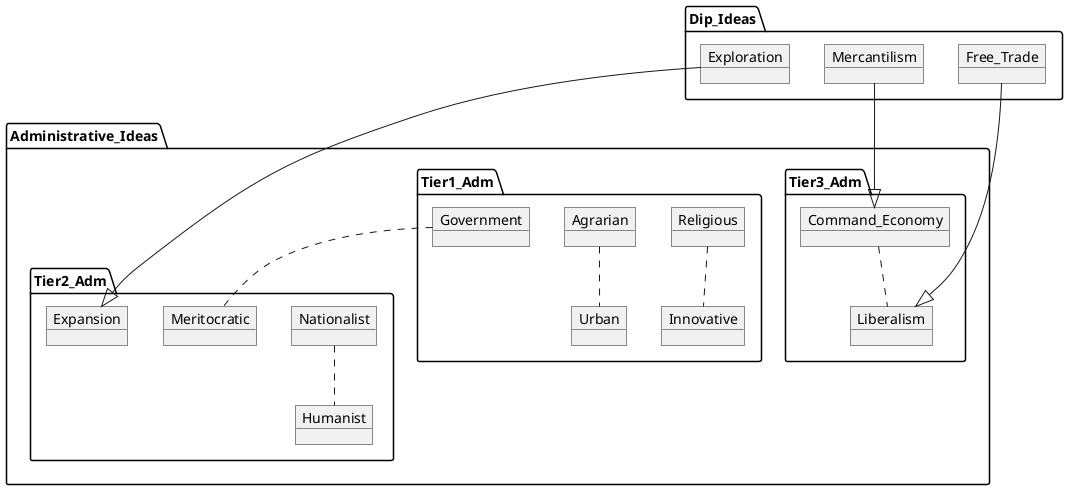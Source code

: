 @startuml

package Administrative_Ideas {

package Tier1_Adm {
object Religious
object Innovative
object Agrarian
object Urban
object Government
}

package Tier2_Adm {
object Nationalist
object Humanist
object Meritocratic
object Expansion
}

package Tier3_Adm {
object Command_Economy
object Liberalism
}
}

package Dip_Ideas {
object Exploration
object Mercantilism
object Free_Trade
}

Religious .. Innovative
Agrarian .. Urban
Nationalist .. Humanist
Government .. Meritocratic
Command_Economy .. Liberalism

Mercantilism --|> Command_Economy
Free_Trade --|> Liberalism
Exploration --|> Expansion

@enduml